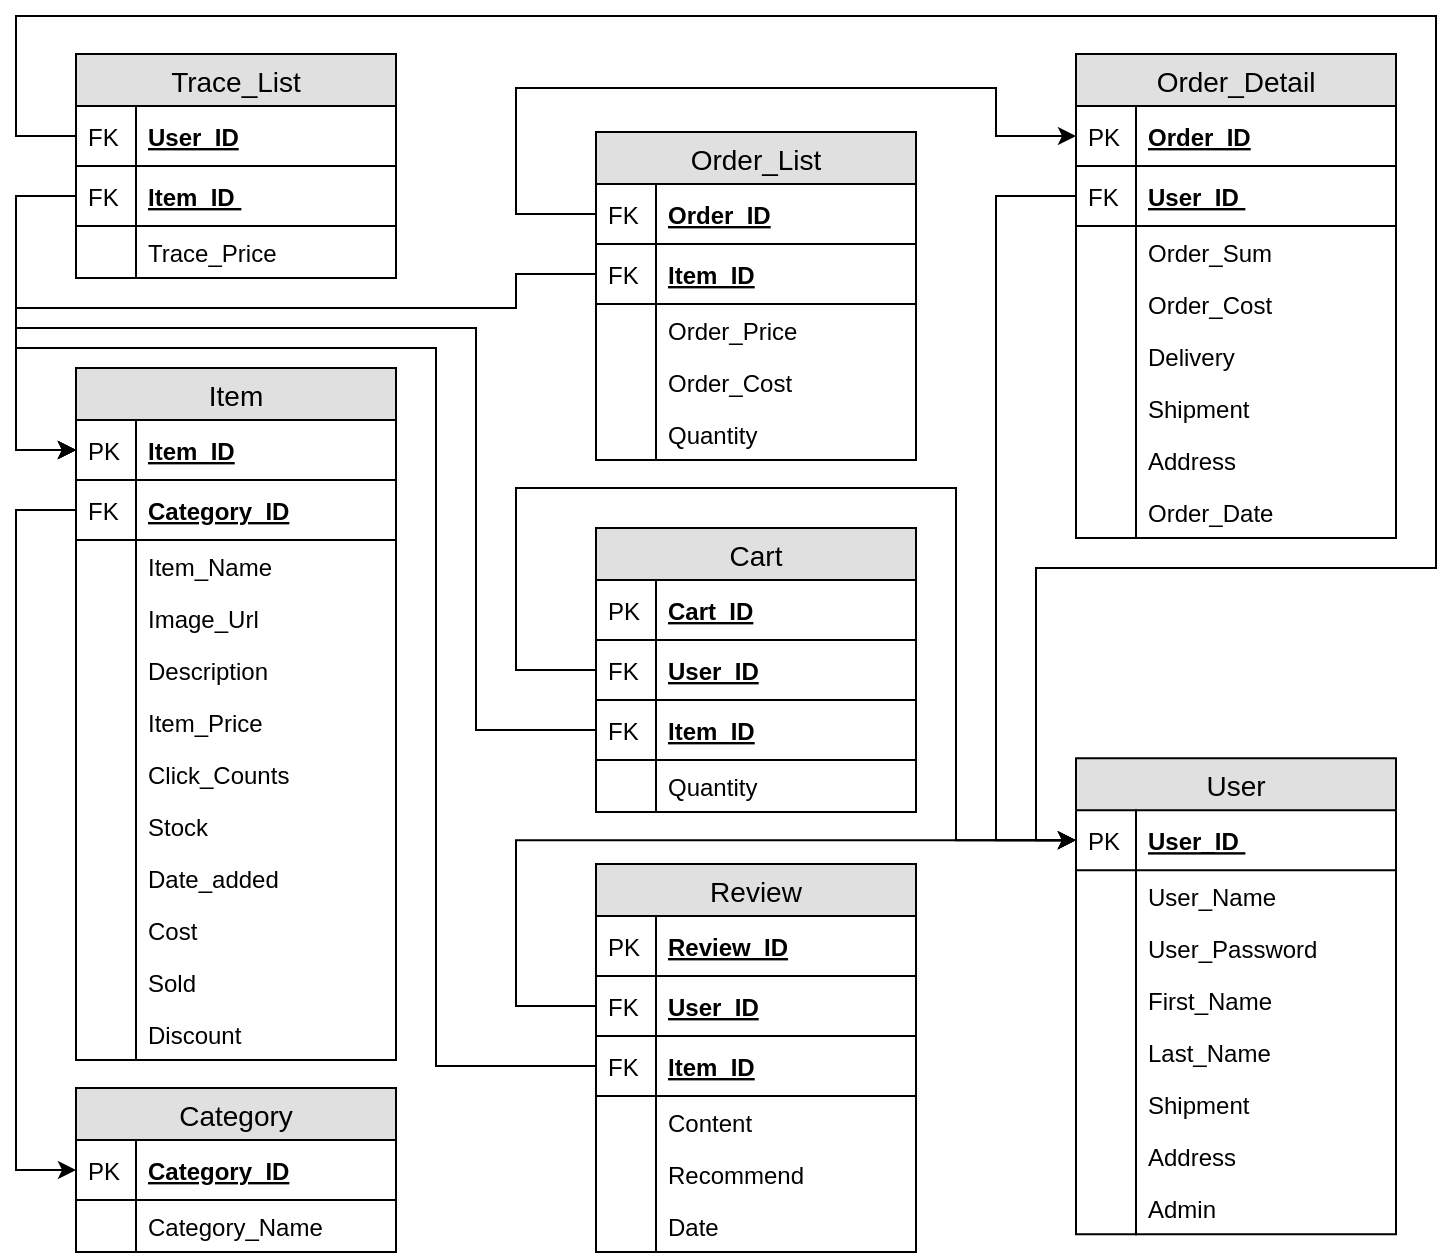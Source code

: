 <mxfile version="12.4.3" type="device" pages="1"><diagram id="kC6bNFtdtFqtLi77UcwD" name="Page-1"><mxGraphModel dx="887" dy="380" grid="1" gridSize="10" guides="1" tooltips="1" connect="1" arrows="1" fold="1" page="1" pageScale="1" pageWidth="827" pageHeight="1169" math="0" shadow="0"><root><mxCell id="0"/><mxCell id="1" parent="0"/><mxCell id="Q2lXNtk_7Z_N_w0zwCE1-19" value="Item" style="swimlane;fontStyle=0;childLayout=stackLayout;horizontal=1;startSize=26;fillColor=#e0e0e0;horizontalStack=0;resizeParent=1;resizeParentMax=0;resizeLast=0;collapsible=1;marginBottom=0;swimlaneFillColor=#ffffff;align=center;fontSize=14;" parent="1" vertex="1"><mxGeometry x="290" y="270" width="160" height="346" as="geometry"/></mxCell><mxCell id="Q2lXNtk_7Z_N_w0zwCE1-20" value="Item_ID" style="shape=partialRectangle;top=0;left=0;right=0;bottom=1;align=left;verticalAlign=middle;fillColor=none;spacingLeft=34;spacingRight=4;overflow=hidden;rotatable=0;points=[[0,0.5],[1,0.5]];portConstraint=eastwest;dropTarget=0;fontStyle=5;fontSize=12;" parent="Q2lXNtk_7Z_N_w0zwCE1-19" vertex="1"><mxGeometry y="26" width="160" height="30" as="geometry"/></mxCell><mxCell id="Q2lXNtk_7Z_N_w0zwCE1-21" value="PK" style="shape=partialRectangle;top=0;left=0;bottom=0;fillColor=none;align=left;verticalAlign=middle;spacingLeft=4;spacingRight=4;overflow=hidden;rotatable=0;points=[];portConstraint=eastwest;part=1;fontSize=12;" parent="Q2lXNtk_7Z_N_w0zwCE1-20" vertex="1" connectable="0"><mxGeometry width="30" height="30" as="geometry"/></mxCell><mxCell id="Q2lXNtk_7Z_N_w0zwCE1-24" value="Category_ID" style="shape=partialRectangle;top=0;left=0;right=0;bottom=1;align=left;verticalAlign=middle;fillColor=none;spacingLeft=34;spacingRight=4;overflow=hidden;rotatable=0;points=[[0,0.5],[1,0.5]];portConstraint=eastwest;dropTarget=0;fontStyle=5;fontSize=12;" parent="Q2lXNtk_7Z_N_w0zwCE1-19" vertex="1"><mxGeometry y="56" width="160" height="30" as="geometry"/></mxCell><mxCell id="Q2lXNtk_7Z_N_w0zwCE1-25" value="FK" style="shape=partialRectangle;top=0;left=0;bottom=0;fillColor=none;align=left;verticalAlign=middle;spacingLeft=4;spacingRight=4;overflow=hidden;rotatable=0;points=[];portConstraint=eastwest;part=1;fontSize=12;" parent="Q2lXNtk_7Z_N_w0zwCE1-24" vertex="1" connectable="0"><mxGeometry width="30" height="30" as="geometry"/></mxCell><mxCell id="Q2lXNtk_7Z_N_w0zwCE1-22" value="Item_Name " style="shape=partialRectangle;top=0;left=0;right=0;bottom=0;align=left;verticalAlign=top;fillColor=none;spacingLeft=34;spacingRight=4;overflow=hidden;rotatable=0;points=[[0,0.5],[1,0.5]];portConstraint=eastwest;dropTarget=0;fontSize=12;" parent="Q2lXNtk_7Z_N_w0zwCE1-19" vertex="1"><mxGeometry y="86" width="160" height="26" as="geometry"/></mxCell><mxCell id="Q2lXNtk_7Z_N_w0zwCE1-23" value="" style="shape=partialRectangle;top=0;left=0;bottom=0;fillColor=none;align=left;verticalAlign=top;spacingLeft=4;spacingRight=4;overflow=hidden;rotatable=0;points=[];portConstraint=eastwest;part=1;fontSize=12;" parent="Q2lXNtk_7Z_N_w0zwCE1-22" vertex="1" connectable="0"><mxGeometry width="30" height="26" as="geometry"/></mxCell><mxCell id="Q2lXNtk_7Z_N_w0zwCE1-32" value="Image_Url " style="shape=partialRectangle;top=0;left=0;right=0;bottom=0;align=left;verticalAlign=top;fillColor=none;spacingLeft=34;spacingRight=4;overflow=hidden;rotatable=0;points=[[0,0.5],[1,0.5]];portConstraint=eastwest;dropTarget=0;fontSize=12;" parent="Q2lXNtk_7Z_N_w0zwCE1-19" vertex="1"><mxGeometry y="112" width="160" height="26" as="geometry"/></mxCell><mxCell id="Q2lXNtk_7Z_N_w0zwCE1-33" value="" style="shape=partialRectangle;top=0;left=0;bottom=0;fillColor=none;align=left;verticalAlign=top;spacingLeft=4;spacingRight=4;overflow=hidden;rotatable=0;points=[];portConstraint=eastwest;part=1;fontSize=12;" parent="Q2lXNtk_7Z_N_w0zwCE1-32" vertex="1" connectable="0"><mxGeometry width="30" height="26" as="geometry"/></mxCell><mxCell id="Q2lXNtk_7Z_N_w0zwCE1-30" value="Description " style="shape=partialRectangle;top=0;left=0;right=0;bottom=0;align=left;verticalAlign=top;fillColor=none;spacingLeft=34;spacingRight=4;overflow=hidden;rotatable=0;points=[[0,0.5],[1,0.5]];portConstraint=eastwest;dropTarget=0;fontSize=12;" parent="Q2lXNtk_7Z_N_w0zwCE1-19" vertex="1"><mxGeometry y="138" width="160" height="26" as="geometry"/></mxCell><mxCell id="Q2lXNtk_7Z_N_w0zwCE1-31" value="" style="shape=partialRectangle;top=0;left=0;bottom=0;fillColor=none;align=left;verticalAlign=top;spacingLeft=4;spacingRight=4;overflow=hidden;rotatable=0;points=[];portConstraint=eastwest;part=1;fontSize=12;" parent="Q2lXNtk_7Z_N_w0zwCE1-30" vertex="1" connectable="0"><mxGeometry width="30" height="26" as="geometry"/></mxCell><mxCell id="Q2lXNtk_7Z_N_w0zwCE1-28" value="Item_Price " style="shape=partialRectangle;top=0;left=0;right=0;bottom=0;align=left;verticalAlign=top;fillColor=none;spacingLeft=34;spacingRight=4;overflow=hidden;rotatable=0;points=[[0,0.5],[1,0.5]];portConstraint=eastwest;dropTarget=0;fontSize=12;" parent="Q2lXNtk_7Z_N_w0zwCE1-19" vertex="1"><mxGeometry y="164" width="160" height="26" as="geometry"/></mxCell><mxCell id="Q2lXNtk_7Z_N_w0zwCE1-29" value="" style="shape=partialRectangle;top=0;left=0;bottom=0;fillColor=none;align=left;verticalAlign=top;spacingLeft=4;spacingRight=4;overflow=hidden;rotatable=0;points=[];portConstraint=eastwest;part=1;fontSize=12;" parent="Q2lXNtk_7Z_N_w0zwCE1-28" vertex="1" connectable="0"><mxGeometry width="30" height="26" as="geometry"/></mxCell><mxCell id="Q2lXNtk_7Z_N_w0zwCE1-34" value="Click_Counts " style="shape=partialRectangle;top=0;left=0;right=0;bottom=0;align=left;verticalAlign=top;fillColor=none;spacingLeft=34;spacingRight=4;overflow=hidden;rotatable=0;points=[[0,0.5],[1,0.5]];portConstraint=eastwest;dropTarget=0;fontSize=12;" parent="Q2lXNtk_7Z_N_w0zwCE1-19" vertex="1"><mxGeometry y="190" width="160" height="26" as="geometry"/></mxCell><mxCell id="Q2lXNtk_7Z_N_w0zwCE1-35" value="" style="shape=partialRectangle;top=0;left=0;bottom=0;fillColor=none;align=left;verticalAlign=top;spacingLeft=4;spacingRight=4;overflow=hidden;rotatable=0;points=[];portConstraint=eastwest;part=1;fontSize=12;" parent="Q2lXNtk_7Z_N_w0zwCE1-34" vertex="1" connectable="0"><mxGeometry width="30" height="26" as="geometry"/></mxCell><mxCell id="b8IDIW1akFTD_-LWKqOh-18" value="Stock " style="shape=partialRectangle;top=0;left=0;right=0;bottom=0;align=left;verticalAlign=top;fillColor=none;spacingLeft=34;spacingRight=4;overflow=hidden;rotatable=0;points=[[0,0.5],[1,0.5]];portConstraint=eastwest;dropTarget=0;fontSize=12;" parent="Q2lXNtk_7Z_N_w0zwCE1-19" vertex="1"><mxGeometry y="216" width="160" height="26" as="geometry"/></mxCell><mxCell id="b8IDIW1akFTD_-LWKqOh-19" value="" style="shape=partialRectangle;top=0;left=0;bottom=0;fillColor=none;align=left;verticalAlign=top;spacingLeft=4;spacingRight=4;overflow=hidden;rotatable=0;points=[];portConstraint=eastwest;part=1;fontSize=12;" parent="b8IDIW1akFTD_-LWKqOh-18" vertex="1" connectable="0"><mxGeometry width="30" height="26" as="geometry"/></mxCell><mxCell id="b8IDIW1akFTD_-LWKqOh-20" value="Date_added " style="shape=partialRectangle;top=0;left=0;right=0;bottom=0;align=left;verticalAlign=top;fillColor=none;spacingLeft=34;spacingRight=4;overflow=hidden;rotatable=0;points=[[0,0.5],[1,0.5]];portConstraint=eastwest;dropTarget=0;fontSize=12;" parent="Q2lXNtk_7Z_N_w0zwCE1-19" vertex="1"><mxGeometry y="242" width="160" height="26" as="geometry"/></mxCell><mxCell id="b8IDIW1akFTD_-LWKqOh-21" value="" style="shape=partialRectangle;top=0;left=0;bottom=0;fillColor=none;align=left;verticalAlign=top;spacingLeft=4;spacingRight=4;overflow=hidden;rotatable=0;points=[];portConstraint=eastwest;part=1;fontSize=12;" parent="b8IDIW1akFTD_-LWKqOh-20" vertex="1" connectable="0"><mxGeometry width="30" height="26" as="geometry"/></mxCell><mxCell id="b8IDIW1akFTD_-LWKqOh-34" value="Cost " style="shape=partialRectangle;top=0;left=0;right=0;bottom=0;align=left;verticalAlign=top;fillColor=none;spacingLeft=34;spacingRight=4;overflow=hidden;rotatable=0;points=[[0,0.5],[1,0.5]];portConstraint=eastwest;dropTarget=0;fontSize=12;" parent="Q2lXNtk_7Z_N_w0zwCE1-19" vertex="1"><mxGeometry y="268" width="160" height="26" as="geometry"/></mxCell><mxCell id="b8IDIW1akFTD_-LWKqOh-35" value="" style="shape=partialRectangle;top=0;left=0;bottom=0;fillColor=none;align=left;verticalAlign=top;spacingLeft=4;spacingRight=4;overflow=hidden;rotatable=0;points=[];portConstraint=eastwest;part=1;fontSize=12;" parent="b8IDIW1akFTD_-LWKqOh-34" vertex="1" connectable="0"><mxGeometry width="30" height="26" as="geometry"/></mxCell><mxCell id="b8IDIW1akFTD_-LWKqOh-32" value="Sold " style="shape=partialRectangle;top=0;left=0;right=0;bottom=0;align=left;verticalAlign=top;fillColor=none;spacingLeft=34;spacingRight=4;overflow=hidden;rotatable=0;points=[[0,0.5],[1,0.5]];portConstraint=eastwest;dropTarget=0;fontSize=12;" parent="Q2lXNtk_7Z_N_w0zwCE1-19" vertex="1"><mxGeometry y="294" width="160" height="26" as="geometry"/></mxCell><mxCell id="b8IDIW1akFTD_-LWKqOh-33" value="" style="shape=partialRectangle;top=0;left=0;bottom=0;fillColor=none;align=left;verticalAlign=top;spacingLeft=4;spacingRight=4;overflow=hidden;rotatable=0;points=[];portConstraint=eastwest;part=1;fontSize=12;" parent="b8IDIW1akFTD_-LWKqOh-32" vertex="1" connectable="0"><mxGeometry width="30" height="26" as="geometry"/></mxCell><mxCell id="b8IDIW1akFTD_-LWKqOh-28" value="Discount " style="shape=partialRectangle;top=0;left=0;right=0;bottom=0;align=left;verticalAlign=top;fillColor=none;spacingLeft=34;spacingRight=4;overflow=hidden;rotatable=0;points=[[0,0.5],[1,0.5]];portConstraint=eastwest;dropTarget=0;fontSize=12;" parent="Q2lXNtk_7Z_N_w0zwCE1-19" vertex="1"><mxGeometry y="320" width="160" height="26" as="geometry"/></mxCell><mxCell id="b8IDIW1akFTD_-LWKqOh-29" value="" style="shape=partialRectangle;top=0;left=0;bottom=0;fillColor=none;align=left;verticalAlign=top;spacingLeft=4;spacingRight=4;overflow=hidden;rotatable=0;points=[];portConstraint=eastwest;part=1;fontSize=12;" parent="b8IDIW1akFTD_-LWKqOh-28" vertex="1" connectable="0"><mxGeometry width="30" height="26" as="geometry"/></mxCell><mxCell id="b8IDIW1akFTD_-LWKqOh-3" value="Category" style="swimlane;fontStyle=0;childLayout=stackLayout;horizontal=1;startSize=26;fillColor=#e0e0e0;horizontalStack=0;resizeParent=1;resizeParentMax=0;resizeLast=0;collapsible=1;marginBottom=0;swimlaneFillColor=#ffffff;align=center;fontSize=14;" parent="1" vertex="1"><mxGeometry x="290" y="630" width="160" height="82" as="geometry"/></mxCell><mxCell id="b8IDIW1akFTD_-LWKqOh-4" value="Category_ID" style="shape=partialRectangle;top=0;left=0;right=0;bottom=1;align=left;verticalAlign=middle;fillColor=none;spacingLeft=34;spacingRight=4;overflow=hidden;rotatable=0;points=[[0,0.5],[1,0.5]];portConstraint=eastwest;dropTarget=0;fontStyle=5;fontSize=12;" parent="b8IDIW1akFTD_-LWKqOh-3" vertex="1"><mxGeometry y="26" width="160" height="30" as="geometry"/></mxCell><mxCell id="b8IDIW1akFTD_-LWKqOh-5" value="PK" style="shape=partialRectangle;top=0;left=0;bottom=0;fillColor=none;align=left;verticalAlign=middle;spacingLeft=4;spacingRight=4;overflow=hidden;rotatable=0;points=[];portConstraint=eastwest;part=1;fontSize=12;" parent="b8IDIW1akFTD_-LWKqOh-4" vertex="1" connectable="0"><mxGeometry width="30" height="30" as="geometry"/></mxCell><mxCell id="b8IDIW1akFTD_-LWKqOh-16" value="Category_Name " style="shape=partialRectangle;top=0;left=0;right=0;bottom=0;align=left;verticalAlign=top;fillColor=none;spacingLeft=34;spacingRight=4;overflow=hidden;rotatable=0;points=[[0,0.5],[1,0.5]];portConstraint=eastwest;dropTarget=0;fontSize=12;" parent="b8IDIW1akFTD_-LWKqOh-3" vertex="1"><mxGeometry y="56" width="160" height="26" as="geometry"/></mxCell><mxCell id="b8IDIW1akFTD_-LWKqOh-17" value="" style="shape=partialRectangle;top=0;left=0;bottom=0;fillColor=none;align=left;verticalAlign=top;spacingLeft=4;spacingRight=4;overflow=hidden;rotatable=0;points=[];portConstraint=eastwest;part=1;fontSize=12;" parent="b8IDIW1akFTD_-LWKqOh-16" vertex="1" connectable="0"><mxGeometry width="30" height="26" as="geometry"/></mxCell><mxCell id="b8IDIW1akFTD_-LWKqOh-36" style="edgeStyle=orthogonalEdgeStyle;rounded=0;orthogonalLoop=1;jettySize=auto;html=1;exitX=0;exitY=0.5;exitDx=0;exitDy=0;entryX=0;entryY=0.5;entryDx=0;entryDy=0;" parent="1" source="Q2lXNtk_7Z_N_w0zwCE1-24" target="b8IDIW1akFTD_-LWKqOh-4" edge="1"><mxGeometry relative="1" as="geometry"><Array as="points"><mxPoint x="260" y="341"/><mxPoint x="260" y="671"/></Array></mxGeometry></mxCell><mxCell id="b8IDIW1akFTD_-LWKqOh-37" value="Trace_List" style="swimlane;fontStyle=0;childLayout=stackLayout;horizontal=1;startSize=26;fillColor=#e0e0e0;horizontalStack=0;resizeParent=1;resizeParentMax=0;resizeLast=0;collapsible=1;marginBottom=0;swimlaneFillColor=#ffffff;align=center;fontSize=14;" parent="1" vertex="1"><mxGeometry x="290" y="113" width="160" height="112" as="geometry"/></mxCell><mxCell id="b8IDIW1akFTD_-LWKqOh-38" value="User_ID" style="shape=partialRectangle;top=0;left=0;right=0;bottom=1;align=left;verticalAlign=middle;fillColor=none;spacingLeft=34;spacingRight=4;overflow=hidden;rotatable=0;points=[[0,0.5],[1,0.5]];portConstraint=eastwest;dropTarget=0;fontStyle=5;fontSize=12;" parent="b8IDIW1akFTD_-LWKqOh-37" vertex="1"><mxGeometry y="26" width="160" height="30" as="geometry"/></mxCell><mxCell id="b8IDIW1akFTD_-LWKqOh-39" value="FK" style="shape=partialRectangle;top=0;left=0;bottom=0;fillColor=none;align=left;verticalAlign=middle;spacingLeft=4;spacingRight=4;overflow=hidden;rotatable=0;points=[];portConstraint=eastwest;part=1;fontSize=12;" parent="b8IDIW1akFTD_-LWKqOh-38" vertex="1" connectable="0"><mxGeometry width="30" height="30" as="geometry"/></mxCell><mxCell id="b8IDIW1akFTD_-LWKqOh-42" value="Item_ID " style="shape=partialRectangle;top=0;left=0;right=0;bottom=1;align=left;verticalAlign=middle;fillColor=none;spacingLeft=34;spacingRight=4;overflow=hidden;rotatable=0;points=[[0,0.5],[1,0.5]];portConstraint=eastwest;dropTarget=0;fontStyle=5;fontSize=12;" parent="b8IDIW1akFTD_-LWKqOh-37" vertex="1"><mxGeometry y="56" width="160" height="30" as="geometry"/></mxCell><mxCell id="b8IDIW1akFTD_-LWKqOh-43" value="FK" style="shape=partialRectangle;top=0;left=0;bottom=0;fillColor=none;align=left;verticalAlign=middle;spacingLeft=4;spacingRight=4;overflow=hidden;rotatable=0;points=[];portConstraint=eastwest;part=1;fontSize=12;" parent="b8IDIW1akFTD_-LWKqOh-42" vertex="1" connectable="0"><mxGeometry width="30" height="30" as="geometry"/></mxCell><mxCell id="b8IDIW1akFTD_-LWKqOh-40" value="Trace_Price " style="shape=partialRectangle;top=0;left=0;right=0;bottom=0;align=left;verticalAlign=top;fillColor=none;spacingLeft=34;spacingRight=4;overflow=hidden;rotatable=0;points=[[0,0.5],[1,0.5]];portConstraint=eastwest;dropTarget=0;fontSize=12;" parent="b8IDIW1akFTD_-LWKqOh-37" vertex="1"><mxGeometry y="86" width="160" height="26" as="geometry"/></mxCell><mxCell id="b8IDIW1akFTD_-LWKqOh-41" value="" style="shape=partialRectangle;top=0;left=0;bottom=0;fillColor=none;align=left;verticalAlign=top;spacingLeft=4;spacingRight=4;overflow=hidden;rotatable=0;points=[];portConstraint=eastwest;part=1;fontSize=12;" parent="b8IDIW1akFTD_-LWKqOh-40" vertex="1" connectable="0"><mxGeometry width="30" height="26" as="geometry"/></mxCell><mxCell id="b8IDIW1akFTD_-LWKqOh-47" style="edgeStyle=orthogonalEdgeStyle;rounded=0;orthogonalLoop=1;jettySize=auto;html=1;exitX=0;exitY=0.5;exitDx=0;exitDy=0;entryX=0;entryY=0.5;entryDx=0;entryDy=0;" parent="1" source="b8IDIW1akFTD_-LWKqOh-42" target="Q2lXNtk_7Z_N_w0zwCE1-20" edge="1"><mxGeometry relative="1" as="geometry"><Array as="points"><mxPoint x="260" y="184"/><mxPoint x="260" y="311"/></Array></mxGeometry></mxCell><mxCell id="b8IDIW1akFTD_-LWKqOh-50" value="Order_List" style="swimlane;fontStyle=0;childLayout=stackLayout;horizontal=1;startSize=26;fillColor=#e0e0e0;horizontalStack=0;resizeParent=1;resizeParentMax=0;resizeLast=0;collapsible=1;marginBottom=0;swimlaneFillColor=#ffffff;align=center;fontSize=14;" parent="1" vertex="1"><mxGeometry x="550" y="152" width="160" height="164" as="geometry"/></mxCell><mxCell id="b8IDIW1akFTD_-LWKqOh-51" value="Order_ID" style="shape=partialRectangle;top=0;left=0;right=0;bottom=1;align=left;verticalAlign=middle;fillColor=none;spacingLeft=34;spacingRight=4;overflow=hidden;rotatable=0;points=[[0,0.5],[1,0.5]];portConstraint=eastwest;dropTarget=0;fontStyle=5;fontSize=12;" parent="b8IDIW1akFTD_-LWKqOh-50" vertex="1"><mxGeometry y="26" width="160" height="30" as="geometry"/></mxCell><mxCell id="b8IDIW1akFTD_-LWKqOh-52" value="FK" style="shape=partialRectangle;top=0;left=0;bottom=0;fillColor=none;align=left;verticalAlign=middle;spacingLeft=4;spacingRight=4;overflow=hidden;rotatable=0;points=[];portConstraint=eastwest;part=1;fontSize=12;" parent="b8IDIW1akFTD_-LWKqOh-51" vertex="1" connectable="0"><mxGeometry width="30" height="30" as="geometry"/></mxCell><mxCell id="b8IDIW1akFTD_-LWKqOh-55" value="Item_ID" style="shape=partialRectangle;top=0;left=0;right=0;bottom=1;align=left;verticalAlign=middle;fillColor=none;spacingLeft=34;spacingRight=4;overflow=hidden;rotatable=0;points=[[0,0.5],[1,0.5]];portConstraint=eastwest;dropTarget=0;fontStyle=5;fontSize=12;" parent="b8IDIW1akFTD_-LWKqOh-50" vertex="1"><mxGeometry y="56" width="160" height="30" as="geometry"/></mxCell><mxCell id="b8IDIW1akFTD_-LWKqOh-56" value="FK" style="shape=partialRectangle;top=0;left=0;bottom=0;fillColor=none;align=left;verticalAlign=middle;spacingLeft=4;spacingRight=4;overflow=hidden;rotatable=0;points=[];portConstraint=eastwest;part=1;fontSize=12;" parent="b8IDIW1akFTD_-LWKqOh-55" vertex="1" connectable="0"><mxGeometry width="30" height="30" as="geometry"/></mxCell><mxCell id="b8IDIW1akFTD_-LWKqOh-59" value="Order_Price " style="shape=partialRectangle;top=0;left=0;right=0;bottom=0;align=left;verticalAlign=top;fillColor=none;spacingLeft=34;spacingRight=4;overflow=hidden;rotatable=0;points=[[0,0.5],[1,0.5]];portConstraint=eastwest;dropTarget=0;fontSize=12;" parent="b8IDIW1akFTD_-LWKqOh-50" vertex="1"><mxGeometry y="86" width="160" height="26" as="geometry"/></mxCell><mxCell id="b8IDIW1akFTD_-LWKqOh-60" value="" style="shape=partialRectangle;top=0;left=0;bottom=0;fillColor=none;align=left;verticalAlign=top;spacingLeft=4;spacingRight=4;overflow=hidden;rotatable=0;points=[];portConstraint=eastwest;part=1;fontSize=12;" parent="b8IDIW1akFTD_-LWKqOh-59" vertex="1" connectable="0"><mxGeometry width="30" height="26" as="geometry"/></mxCell><mxCell id="b8IDIW1akFTD_-LWKqOh-57" value="Order_Cost " style="shape=partialRectangle;top=0;left=0;right=0;bottom=0;align=left;verticalAlign=top;fillColor=none;spacingLeft=34;spacingRight=4;overflow=hidden;rotatable=0;points=[[0,0.5],[1,0.5]];portConstraint=eastwest;dropTarget=0;fontSize=12;" parent="b8IDIW1akFTD_-LWKqOh-50" vertex="1"><mxGeometry y="112" width="160" height="26" as="geometry"/></mxCell><mxCell id="b8IDIW1akFTD_-LWKqOh-58" value="" style="shape=partialRectangle;top=0;left=0;bottom=0;fillColor=none;align=left;verticalAlign=top;spacingLeft=4;spacingRight=4;overflow=hidden;rotatable=0;points=[];portConstraint=eastwest;part=1;fontSize=12;" parent="b8IDIW1akFTD_-LWKqOh-57" vertex="1" connectable="0"><mxGeometry width="30" height="26" as="geometry"/></mxCell><mxCell id="b8IDIW1akFTD_-LWKqOh-53" value="Quantity " style="shape=partialRectangle;top=0;left=0;right=0;bottom=0;align=left;verticalAlign=top;fillColor=none;spacingLeft=34;spacingRight=4;overflow=hidden;rotatable=0;points=[[0,0.5],[1,0.5]];portConstraint=eastwest;dropTarget=0;fontSize=12;" parent="b8IDIW1akFTD_-LWKqOh-50" vertex="1"><mxGeometry y="138" width="160" height="26" as="geometry"/></mxCell><mxCell id="b8IDIW1akFTD_-LWKqOh-54" value="" style="shape=partialRectangle;top=0;left=0;bottom=0;fillColor=none;align=left;verticalAlign=top;spacingLeft=4;spacingRight=4;overflow=hidden;rotatable=0;points=[];portConstraint=eastwest;part=1;fontSize=12;" parent="b8IDIW1akFTD_-LWKqOh-53" vertex="1" connectable="0"><mxGeometry width="30" height="26" as="geometry"/></mxCell><mxCell id="b8IDIW1akFTD_-LWKqOh-61" style="edgeStyle=orthogonalEdgeStyle;rounded=0;orthogonalLoop=1;jettySize=auto;html=1;entryX=0;entryY=0.5;entryDx=0;entryDy=0;" parent="1" source="b8IDIW1akFTD_-LWKqOh-55" target="Q2lXNtk_7Z_N_w0zwCE1-20" edge="1"><mxGeometry relative="1" as="geometry"><Array as="points"><mxPoint x="510" y="223"/><mxPoint x="510" y="240"/><mxPoint x="260" y="240"/><mxPoint x="260" y="311"/></Array></mxGeometry></mxCell><mxCell id="b8IDIW1akFTD_-LWKqOh-62" value="Order_Detail" style="swimlane;fontStyle=0;childLayout=stackLayout;horizontal=1;startSize=26;fillColor=#e0e0e0;horizontalStack=0;resizeParent=1;resizeParentMax=0;resizeLast=0;collapsible=1;marginBottom=0;swimlaneFillColor=#ffffff;align=center;fontSize=14;" parent="1" vertex="1"><mxGeometry x="790" y="113" width="160" height="242" as="geometry"/></mxCell><mxCell id="b8IDIW1akFTD_-LWKqOh-63" value="Order_ID" style="shape=partialRectangle;top=0;left=0;right=0;bottom=1;align=left;verticalAlign=middle;fillColor=none;spacingLeft=34;spacingRight=4;overflow=hidden;rotatable=0;points=[[0,0.5],[1,0.5]];portConstraint=eastwest;dropTarget=0;fontStyle=5;fontSize=12;" parent="b8IDIW1akFTD_-LWKqOh-62" vertex="1"><mxGeometry y="26" width="160" height="30" as="geometry"/></mxCell><mxCell id="b8IDIW1akFTD_-LWKqOh-64" value="PK" style="shape=partialRectangle;top=0;left=0;bottom=0;fillColor=none;align=left;verticalAlign=middle;spacingLeft=4;spacingRight=4;overflow=hidden;rotatable=0;points=[];portConstraint=eastwest;part=1;fontSize=12;" parent="b8IDIW1akFTD_-LWKqOh-63" vertex="1" connectable="0"><mxGeometry width="30" height="30" as="geometry"/></mxCell><mxCell id="b8IDIW1akFTD_-LWKqOh-65" value="User_ID " style="shape=partialRectangle;top=0;left=0;right=0;bottom=1;align=left;verticalAlign=middle;fillColor=none;spacingLeft=34;spacingRight=4;overflow=hidden;rotatable=0;points=[[0,0.5],[1,0.5]];portConstraint=eastwest;dropTarget=0;fontStyle=5;fontSize=12;" parent="b8IDIW1akFTD_-LWKqOh-62" vertex="1"><mxGeometry y="56" width="160" height="30" as="geometry"/></mxCell><mxCell id="b8IDIW1akFTD_-LWKqOh-66" value="FK" style="shape=partialRectangle;top=0;left=0;bottom=0;fillColor=none;align=left;verticalAlign=middle;spacingLeft=4;spacingRight=4;overflow=hidden;rotatable=0;points=[];portConstraint=eastwest;part=1;fontSize=12;" parent="b8IDIW1akFTD_-LWKqOh-65" vertex="1" connectable="0"><mxGeometry width="30" height="30" as="geometry"/></mxCell><mxCell id="b8IDIW1akFTD_-LWKqOh-67" value="Order_Sum " style="shape=partialRectangle;top=0;left=0;right=0;bottom=0;align=left;verticalAlign=top;fillColor=none;spacingLeft=34;spacingRight=4;overflow=hidden;rotatable=0;points=[[0,0.5],[1,0.5]];portConstraint=eastwest;dropTarget=0;fontSize=12;" parent="b8IDIW1akFTD_-LWKqOh-62" vertex="1"><mxGeometry y="86" width="160" height="26" as="geometry"/></mxCell><mxCell id="b8IDIW1akFTD_-LWKqOh-68" value="" style="shape=partialRectangle;top=0;left=0;bottom=0;fillColor=none;align=left;verticalAlign=top;spacingLeft=4;spacingRight=4;overflow=hidden;rotatable=0;points=[];portConstraint=eastwest;part=1;fontSize=12;" parent="b8IDIW1akFTD_-LWKqOh-67" vertex="1" connectable="0"><mxGeometry width="30" height="26" as="geometry"/></mxCell><mxCell id="b8IDIW1akFTD_-LWKqOh-69" value="Order_Cost " style="shape=partialRectangle;top=0;left=0;right=0;bottom=0;align=left;verticalAlign=top;fillColor=none;spacingLeft=34;spacingRight=4;overflow=hidden;rotatable=0;points=[[0,0.5],[1,0.5]];portConstraint=eastwest;dropTarget=0;fontSize=12;" parent="b8IDIW1akFTD_-LWKqOh-62" vertex="1"><mxGeometry y="112" width="160" height="26" as="geometry"/></mxCell><mxCell id="b8IDIW1akFTD_-LWKqOh-70" value="" style="shape=partialRectangle;top=0;left=0;bottom=0;fillColor=none;align=left;verticalAlign=top;spacingLeft=4;spacingRight=4;overflow=hidden;rotatable=0;points=[];portConstraint=eastwest;part=1;fontSize=12;" parent="b8IDIW1akFTD_-LWKqOh-69" vertex="1" connectable="0"><mxGeometry width="30" height="26" as="geometry"/></mxCell><mxCell id="b8IDIW1akFTD_-LWKqOh-77" value="Delivery " style="shape=partialRectangle;top=0;left=0;right=0;bottom=0;align=left;verticalAlign=top;fillColor=none;spacingLeft=34;spacingRight=4;overflow=hidden;rotatable=0;points=[[0,0.5],[1,0.5]];portConstraint=eastwest;dropTarget=0;fontSize=12;" parent="b8IDIW1akFTD_-LWKqOh-62" vertex="1"><mxGeometry y="138" width="160" height="26" as="geometry"/></mxCell><mxCell id="b8IDIW1akFTD_-LWKqOh-78" value="" style="shape=partialRectangle;top=0;left=0;bottom=0;fillColor=none;align=left;verticalAlign=top;spacingLeft=4;spacingRight=4;overflow=hidden;rotatable=0;points=[];portConstraint=eastwest;part=1;fontSize=12;" parent="b8IDIW1akFTD_-LWKqOh-77" vertex="1" connectable="0"><mxGeometry width="30" height="26" as="geometry"/></mxCell><mxCell id="b8IDIW1akFTD_-LWKqOh-73" value="Shipment " style="shape=partialRectangle;top=0;left=0;right=0;bottom=0;align=left;verticalAlign=top;fillColor=none;spacingLeft=34;spacingRight=4;overflow=hidden;rotatable=0;points=[[0,0.5],[1,0.5]];portConstraint=eastwest;dropTarget=0;fontSize=12;" parent="b8IDIW1akFTD_-LWKqOh-62" vertex="1"><mxGeometry y="164" width="160" height="26" as="geometry"/></mxCell><mxCell id="b8IDIW1akFTD_-LWKqOh-74" value="" style="shape=partialRectangle;top=0;left=0;bottom=0;fillColor=none;align=left;verticalAlign=top;spacingLeft=4;spacingRight=4;overflow=hidden;rotatable=0;points=[];portConstraint=eastwest;part=1;fontSize=12;" parent="b8IDIW1akFTD_-LWKqOh-73" vertex="1" connectable="0"><mxGeometry width="30" height="26" as="geometry"/></mxCell><mxCell id="b8IDIW1akFTD_-LWKqOh-75" value="Address " style="shape=partialRectangle;top=0;left=0;right=0;bottom=0;align=left;verticalAlign=top;fillColor=none;spacingLeft=34;spacingRight=4;overflow=hidden;rotatable=0;points=[[0,0.5],[1,0.5]];portConstraint=eastwest;dropTarget=0;fontSize=12;" parent="b8IDIW1akFTD_-LWKqOh-62" vertex="1"><mxGeometry y="190" width="160" height="26" as="geometry"/></mxCell><mxCell id="b8IDIW1akFTD_-LWKqOh-76" value="" style="shape=partialRectangle;top=0;left=0;bottom=0;fillColor=none;align=left;verticalAlign=top;spacingLeft=4;spacingRight=4;overflow=hidden;rotatable=0;points=[];portConstraint=eastwest;part=1;fontSize=12;" parent="b8IDIW1akFTD_-LWKqOh-75" vertex="1" connectable="0"><mxGeometry width="30" height="26" as="geometry"/></mxCell><mxCell id="b8IDIW1akFTD_-LWKqOh-71" value="Order_Date " style="shape=partialRectangle;top=0;left=0;right=0;bottom=0;align=left;verticalAlign=top;fillColor=none;spacingLeft=34;spacingRight=4;overflow=hidden;rotatable=0;points=[[0,0.5],[1,0.5]];portConstraint=eastwest;dropTarget=0;fontSize=12;" parent="b8IDIW1akFTD_-LWKqOh-62" vertex="1"><mxGeometry y="216" width="160" height="26" as="geometry"/></mxCell><mxCell id="b8IDIW1akFTD_-LWKqOh-72" value="" style="shape=partialRectangle;top=0;left=0;bottom=0;fillColor=none;align=left;verticalAlign=top;spacingLeft=4;spacingRight=4;overflow=hidden;rotatable=0;points=[];portConstraint=eastwest;part=1;fontSize=12;" parent="b8IDIW1akFTD_-LWKqOh-71" vertex="1" connectable="0"><mxGeometry width="30" height="26" as="geometry"/></mxCell><mxCell id="b8IDIW1akFTD_-LWKqOh-82" value="Cart" style="swimlane;fontStyle=0;childLayout=stackLayout;horizontal=1;startSize=26;fillColor=#e0e0e0;horizontalStack=0;resizeParent=1;resizeParentMax=0;resizeLast=0;collapsible=1;marginBottom=0;swimlaneFillColor=#ffffff;align=center;fontSize=14;" parent="1" vertex="1"><mxGeometry x="550" y="350" width="160" height="142" as="geometry"/></mxCell><mxCell id="b8IDIW1akFTD_-LWKqOh-83" value="Cart_ID" style="shape=partialRectangle;top=0;left=0;right=0;bottom=1;align=left;verticalAlign=middle;fillColor=none;spacingLeft=34;spacingRight=4;overflow=hidden;rotatable=0;points=[[0,0.5],[1,0.5]];portConstraint=eastwest;dropTarget=0;fontStyle=5;fontSize=12;" parent="b8IDIW1akFTD_-LWKqOh-82" vertex="1"><mxGeometry y="26" width="160" height="30" as="geometry"/></mxCell><mxCell id="b8IDIW1akFTD_-LWKqOh-84" value="PK" style="shape=partialRectangle;top=0;left=0;bottom=0;fillColor=none;align=left;verticalAlign=middle;spacingLeft=4;spacingRight=4;overflow=hidden;rotatable=0;points=[];portConstraint=eastwest;part=1;fontSize=12;" parent="b8IDIW1akFTD_-LWKqOh-83" vertex="1" connectable="0"><mxGeometry width="30" height="30" as="geometry"/></mxCell><mxCell id="b8IDIW1akFTD_-LWKqOh-85" value="User_ID" style="shape=partialRectangle;top=0;left=0;right=0;bottom=1;align=left;verticalAlign=middle;fillColor=none;spacingLeft=34;spacingRight=4;overflow=hidden;rotatable=0;points=[[0,0.5],[1,0.5]];portConstraint=eastwest;dropTarget=0;fontStyle=5;fontSize=12;" parent="b8IDIW1akFTD_-LWKqOh-82" vertex="1"><mxGeometry y="56" width="160" height="30" as="geometry"/></mxCell><mxCell id="b8IDIW1akFTD_-LWKqOh-86" value="FK" style="shape=partialRectangle;top=0;left=0;bottom=0;fillColor=none;align=left;verticalAlign=middle;spacingLeft=4;spacingRight=4;overflow=hidden;rotatable=0;points=[];portConstraint=eastwest;part=1;fontSize=12;" parent="b8IDIW1akFTD_-LWKqOh-85" vertex="1" connectable="0"><mxGeometry width="30" height="30" as="geometry"/></mxCell><mxCell id="b8IDIW1akFTD_-LWKqOh-93" value="Item_ID" style="shape=partialRectangle;top=0;left=0;right=0;bottom=1;align=left;verticalAlign=middle;fillColor=none;spacingLeft=34;spacingRight=4;overflow=hidden;rotatable=0;points=[[0,0.5],[1,0.5]];portConstraint=eastwest;dropTarget=0;fontStyle=5;fontSize=12;" parent="b8IDIW1akFTD_-LWKqOh-82" vertex="1"><mxGeometry y="86" width="160" height="30" as="geometry"/></mxCell><mxCell id="b8IDIW1akFTD_-LWKqOh-94" value="FK" style="shape=partialRectangle;top=0;left=0;bottom=0;fillColor=none;align=left;verticalAlign=middle;spacingLeft=4;spacingRight=4;overflow=hidden;rotatable=0;points=[];portConstraint=eastwest;part=1;fontSize=12;" parent="b8IDIW1akFTD_-LWKqOh-93" vertex="1" connectable="0"><mxGeometry width="30" height="30" as="geometry"/></mxCell><mxCell id="b8IDIW1akFTD_-LWKqOh-87" value="Quantity " style="shape=partialRectangle;top=0;left=0;right=0;bottom=0;align=left;verticalAlign=top;fillColor=none;spacingLeft=34;spacingRight=4;overflow=hidden;rotatable=0;points=[[0,0.5],[1,0.5]];portConstraint=eastwest;dropTarget=0;fontSize=12;" parent="b8IDIW1akFTD_-LWKqOh-82" vertex="1"><mxGeometry y="116" width="160" height="26" as="geometry"/></mxCell><mxCell id="b8IDIW1akFTD_-LWKqOh-88" value="" style="shape=partialRectangle;top=0;left=0;bottom=0;fillColor=none;align=left;verticalAlign=top;spacingLeft=4;spacingRight=4;overflow=hidden;rotatable=0;points=[];portConstraint=eastwest;part=1;fontSize=12;" parent="b8IDIW1akFTD_-LWKqOh-87" vertex="1" connectable="0"><mxGeometry width="30" height="26" as="geometry"/></mxCell><mxCell id="b8IDIW1akFTD_-LWKqOh-96" style="edgeStyle=orthogonalEdgeStyle;rounded=0;orthogonalLoop=1;jettySize=auto;html=1;exitX=0;exitY=0.5;exitDx=0;exitDy=0;entryX=0;entryY=0.5;entryDx=0;entryDy=0;" parent="1" source="b8IDIW1akFTD_-LWKqOh-93" target="Q2lXNtk_7Z_N_w0zwCE1-20" edge="1"><mxGeometry relative="1" as="geometry"><Array as="points"><mxPoint x="490" y="451"/><mxPoint x="490" y="250"/><mxPoint x="260" y="250"/><mxPoint x="260" y="311"/></Array></mxGeometry></mxCell><mxCell id="b8IDIW1akFTD_-LWKqOh-98" style="edgeStyle=orthogonalEdgeStyle;rounded=0;orthogonalLoop=1;jettySize=auto;html=1;exitX=0;exitY=0.5;exitDx=0;exitDy=0;entryX=0;entryY=0.5;entryDx=0;entryDy=0;" parent="1" source="b8IDIW1akFTD_-LWKqOh-51" target="b8IDIW1akFTD_-LWKqOh-63" edge="1"><mxGeometry relative="1" as="geometry"><Array as="points"><mxPoint x="510" y="193"/><mxPoint x="510" y="130"/><mxPoint x="750" y="130"/><mxPoint x="750" y="154"/></Array></mxGeometry></mxCell><mxCell id="b8IDIW1akFTD_-LWKqOh-99" value="User" style="swimlane;fontStyle=0;childLayout=stackLayout;horizontal=1;startSize=26;fillColor=#e0e0e0;horizontalStack=0;resizeParent=1;resizeParentMax=0;resizeLast=0;collapsible=1;marginBottom=0;swimlaneFillColor=#ffffff;align=center;fontSize=14;" parent="1" vertex="1"><mxGeometry x="790" y="465.1" width="160" height="238" as="geometry"/></mxCell><mxCell id="b8IDIW1akFTD_-LWKqOh-100" value="User_ID " style="shape=partialRectangle;top=0;left=0;right=0;bottom=1;align=left;verticalAlign=middle;fillColor=none;spacingLeft=34;spacingRight=4;overflow=hidden;rotatable=0;points=[[0,0.5],[1,0.5]];portConstraint=eastwest;dropTarget=0;fontStyle=5;fontSize=12;" parent="b8IDIW1akFTD_-LWKqOh-99" vertex="1"><mxGeometry y="26" width="160" height="30" as="geometry"/></mxCell><mxCell id="b8IDIW1akFTD_-LWKqOh-101" value="PK" style="shape=partialRectangle;top=0;left=0;bottom=0;fillColor=none;align=left;verticalAlign=middle;spacingLeft=4;spacingRight=4;overflow=hidden;rotatable=0;points=[];portConstraint=eastwest;part=1;fontSize=12;" parent="b8IDIW1akFTD_-LWKqOh-100" vertex="1" connectable="0"><mxGeometry width="30" height="30" as="geometry"/></mxCell><mxCell id="b8IDIW1akFTD_-LWKqOh-104" value="User_Name " style="shape=partialRectangle;top=0;left=0;right=0;bottom=0;align=left;verticalAlign=top;fillColor=none;spacingLeft=34;spacingRight=4;overflow=hidden;rotatable=0;points=[[0,0.5],[1,0.5]];portConstraint=eastwest;dropTarget=0;fontSize=12;" parent="b8IDIW1akFTD_-LWKqOh-99" vertex="1"><mxGeometry y="56" width="160" height="26" as="geometry"/></mxCell><mxCell id="b8IDIW1akFTD_-LWKqOh-105" value="" style="shape=partialRectangle;top=0;left=0;bottom=0;fillColor=none;align=left;verticalAlign=top;spacingLeft=4;spacingRight=4;overflow=hidden;rotatable=0;points=[];portConstraint=eastwest;part=1;fontSize=12;" parent="b8IDIW1akFTD_-LWKqOh-104" vertex="1" connectable="0"><mxGeometry width="30" height="26" as="geometry"/></mxCell><mxCell id="b8IDIW1akFTD_-LWKqOh-116" value="User_Password " style="shape=partialRectangle;top=0;left=0;right=0;bottom=0;align=left;verticalAlign=top;fillColor=none;spacingLeft=34;spacingRight=4;overflow=hidden;rotatable=0;points=[[0,0.5],[1,0.5]];portConstraint=eastwest;dropTarget=0;fontSize=12;" parent="b8IDIW1akFTD_-LWKqOh-99" vertex="1"><mxGeometry y="82" width="160" height="26" as="geometry"/></mxCell><mxCell id="b8IDIW1akFTD_-LWKqOh-117" value="" style="shape=partialRectangle;top=0;left=0;bottom=0;fillColor=none;align=left;verticalAlign=top;spacingLeft=4;spacingRight=4;overflow=hidden;rotatable=0;points=[];portConstraint=eastwest;part=1;fontSize=12;" parent="b8IDIW1akFTD_-LWKqOh-116" vertex="1" connectable="0"><mxGeometry width="30" height="26" as="geometry"/></mxCell><mxCell id="b8IDIW1akFTD_-LWKqOh-106" value="First_Name " style="shape=partialRectangle;top=0;left=0;right=0;bottom=0;align=left;verticalAlign=top;fillColor=none;spacingLeft=34;spacingRight=4;overflow=hidden;rotatable=0;points=[[0,0.5],[1,0.5]];portConstraint=eastwest;dropTarget=0;fontSize=12;" parent="b8IDIW1akFTD_-LWKqOh-99" vertex="1"><mxGeometry y="108" width="160" height="26" as="geometry"/></mxCell><mxCell id="b8IDIW1akFTD_-LWKqOh-107" value="" style="shape=partialRectangle;top=0;left=0;bottom=0;fillColor=none;align=left;verticalAlign=top;spacingLeft=4;spacingRight=4;overflow=hidden;rotatable=0;points=[];portConstraint=eastwest;part=1;fontSize=12;" parent="b8IDIW1akFTD_-LWKqOh-106" vertex="1" connectable="0"><mxGeometry width="30" height="26" as="geometry"/></mxCell><mxCell id="b8IDIW1akFTD_-LWKqOh-108" value="Last_Name " style="shape=partialRectangle;top=0;left=0;right=0;bottom=0;align=left;verticalAlign=top;fillColor=none;spacingLeft=34;spacingRight=4;overflow=hidden;rotatable=0;points=[[0,0.5],[1,0.5]];portConstraint=eastwest;dropTarget=0;fontSize=12;" parent="b8IDIW1akFTD_-LWKqOh-99" vertex="1"><mxGeometry y="134" width="160" height="26" as="geometry"/></mxCell><mxCell id="b8IDIW1akFTD_-LWKqOh-109" value="" style="shape=partialRectangle;top=0;left=0;bottom=0;fillColor=none;align=left;verticalAlign=top;spacingLeft=4;spacingRight=4;overflow=hidden;rotatable=0;points=[];portConstraint=eastwest;part=1;fontSize=12;" parent="b8IDIW1akFTD_-LWKqOh-108" vertex="1" connectable="0"><mxGeometry width="30" height="26" as="geometry"/></mxCell><mxCell id="b8IDIW1akFTD_-LWKqOh-110" value="Shipment " style="shape=partialRectangle;top=0;left=0;right=0;bottom=0;align=left;verticalAlign=top;fillColor=none;spacingLeft=34;spacingRight=4;overflow=hidden;rotatable=0;points=[[0,0.5],[1,0.5]];portConstraint=eastwest;dropTarget=0;fontSize=12;" parent="b8IDIW1akFTD_-LWKqOh-99" vertex="1"><mxGeometry y="160" width="160" height="26" as="geometry"/></mxCell><mxCell id="b8IDIW1akFTD_-LWKqOh-111" value="" style="shape=partialRectangle;top=0;left=0;bottom=0;fillColor=none;align=left;verticalAlign=top;spacingLeft=4;spacingRight=4;overflow=hidden;rotatable=0;points=[];portConstraint=eastwest;part=1;fontSize=12;" parent="b8IDIW1akFTD_-LWKqOh-110" vertex="1" connectable="0"><mxGeometry width="30" height="26" as="geometry"/></mxCell><mxCell id="b8IDIW1akFTD_-LWKqOh-112" value="Address " style="shape=partialRectangle;top=0;left=0;right=0;bottom=0;align=left;verticalAlign=top;fillColor=none;spacingLeft=34;spacingRight=4;overflow=hidden;rotatable=0;points=[[0,0.5],[1,0.5]];portConstraint=eastwest;dropTarget=0;fontSize=12;" parent="b8IDIW1akFTD_-LWKqOh-99" vertex="1"><mxGeometry y="186" width="160" height="26" as="geometry"/></mxCell><mxCell id="b8IDIW1akFTD_-LWKqOh-113" value="" style="shape=partialRectangle;top=0;left=0;bottom=0;fillColor=none;align=left;verticalAlign=top;spacingLeft=4;spacingRight=4;overflow=hidden;rotatable=0;points=[];portConstraint=eastwest;part=1;fontSize=12;" parent="b8IDIW1akFTD_-LWKqOh-112" vertex="1" connectable="0"><mxGeometry width="30" height="26" as="geometry"/></mxCell><mxCell id="b8IDIW1akFTD_-LWKqOh-114" value="Admin " style="shape=partialRectangle;top=0;left=0;right=0;bottom=0;align=left;verticalAlign=top;fillColor=none;spacingLeft=34;spacingRight=4;overflow=hidden;rotatable=0;points=[[0,0.5],[1,0.5]];portConstraint=eastwest;dropTarget=0;fontSize=12;" parent="b8IDIW1akFTD_-LWKqOh-99" vertex="1"><mxGeometry y="212" width="160" height="26" as="geometry"/></mxCell><mxCell id="b8IDIW1akFTD_-LWKqOh-115" value="" style="shape=partialRectangle;top=0;left=0;bottom=0;fillColor=none;align=left;verticalAlign=top;spacingLeft=4;spacingRight=4;overflow=hidden;rotatable=0;points=[];portConstraint=eastwest;part=1;fontSize=12;" parent="b8IDIW1akFTD_-LWKqOh-114" vertex="1" connectable="0"><mxGeometry width="30" height="26" as="geometry"/></mxCell><mxCell id="b8IDIW1akFTD_-LWKqOh-118" style="edgeStyle=orthogonalEdgeStyle;rounded=0;orthogonalLoop=1;jettySize=auto;html=1;exitX=0;exitY=0.5;exitDx=0;exitDy=0;entryX=0;entryY=0.5;entryDx=0;entryDy=0;" parent="1" source="b8IDIW1akFTD_-LWKqOh-38" target="b8IDIW1akFTD_-LWKqOh-100" edge="1"><mxGeometry relative="1" as="geometry"><mxPoint x="750" y="440" as="targetPoint"/><Array as="points"><mxPoint x="260" y="154"/><mxPoint x="260" y="94"/><mxPoint x="970" y="94"/><mxPoint x="970" y="370"/><mxPoint x="770" y="370"/><mxPoint x="770" y="506"/></Array></mxGeometry></mxCell><mxCell id="b8IDIW1akFTD_-LWKqOh-121" style="edgeStyle=orthogonalEdgeStyle;rounded=0;orthogonalLoop=1;jettySize=auto;html=1;entryX=0;entryY=0.5;entryDx=0;entryDy=0;" parent="1" source="b8IDIW1akFTD_-LWKqOh-85" target="b8IDIW1akFTD_-LWKqOh-100" edge="1"><mxGeometry relative="1" as="geometry"><Array as="points"><mxPoint x="510" y="421"/><mxPoint x="510" y="330"/><mxPoint x="730" y="330"/><mxPoint x="730" y="506"/></Array></mxGeometry></mxCell><mxCell id="b8IDIW1akFTD_-LWKqOh-122" style="edgeStyle=orthogonalEdgeStyle;rounded=0;orthogonalLoop=1;jettySize=auto;html=1;exitX=0;exitY=0.5;exitDx=0;exitDy=0;entryX=0;entryY=0.5;entryDx=0;entryDy=0;" parent="1" source="b8IDIW1akFTD_-LWKqOh-65" target="b8IDIW1akFTD_-LWKqOh-100" edge="1"><mxGeometry relative="1" as="geometry"><Array as="points"><mxPoint x="750" y="184"/><mxPoint x="750" y="506"/></Array></mxGeometry></mxCell><mxCell id="HVpNl-ABiHsI62tmy6CC-1" value="Review" style="swimlane;fontStyle=0;childLayout=stackLayout;horizontal=1;startSize=26;fillColor=#e0e0e0;horizontalStack=0;resizeParent=1;resizeParentMax=0;resizeLast=0;collapsible=1;marginBottom=0;swimlaneFillColor=#ffffff;align=center;fontSize=14;" vertex="1" parent="1"><mxGeometry x="550" y="518" width="160" height="194" as="geometry"/></mxCell><mxCell id="HVpNl-ABiHsI62tmy6CC-2" value="Review_ID" style="shape=partialRectangle;top=0;left=0;right=0;bottom=1;align=left;verticalAlign=middle;fillColor=none;spacingLeft=34;spacingRight=4;overflow=hidden;rotatable=0;points=[[0,0.5],[1,0.5]];portConstraint=eastwest;dropTarget=0;fontStyle=5;fontSize=12;" vertex="1" parent="HVpNl-ABiHsI62tmy6CC-1"><mxGeometry y="26" width="160" height="30" as="geometry"/></mxCell><mxCell id="HVpNl-ABiHsI62tmy6CC-3" value="PK" style="shape=partialRectangle;top=0;left=0;bottom=0;fillColor=none;align=left;verticalAlign=middle;spacingLeft=4;spacingRight=4;overflow=hidden;rotatable=0;points=[];portConstraint=eastwest;part=1;fontSize=12;" vertex="1" connectable="0" parent="HVpNl-ABiHsI62tmy6CC-2"><mxGeometry width="30" height="30" as="geometry"/></mxCell><mxCell id="HVpNl-ABiHsI62tmy6CC-4" value="User_ID" style="shape=partialRectangle;top=0;left=0;right=0;bottom=1;align=left;verticalAlign=middle;fillColor=none;spacingLeft=34;spacingRight=4;overflow=hidden;rotatable=0;points=[[0,0.5],[1,0.5]];portConstraint=eastwest;dropTarget=0;fontStyle=5;fontSize=12;" vertex="1" parent="HVpNl-ABiHsI62tmy6CC-1"><mxGeometry y="56" width="160" height="30" as="geometry"/></mxCell><mxCell id="HVpNl-ABiHsI62tmy6CC-5" value="FK" style="shape=partialRectangle;top=0;left=0;bottom=0;fillColor=none;align=left;verticalAlign=middle;spacingLeft=4;spacingRight=4;overflow=hidden;rotatable=0;points=[];portConstraint=eastwest;part=1;fontSize=12;" vertex="1" connectable="0" parent="HVpNl-ABiHsI62tmy6CC-4"><mxGeometry width="30" height="30" as="geometry"/></mxCell><mxCell id="HVpNl-ABiHsI62tmy6CC-6" value="Item_ID" style="shape=partialRectangle;top=0;left=0;right=0;bottom=1;align=left;verticalAlign=middle;fillColor=none;spacingLeft=34;spacingRight=4;overflow=hidden;rotatable=0;points=[[0,0.5],[1,0.5]];portConstraint=eastwest;dropTarget=0;fontStyle=5;fontSize=12;" vertex="1" parent="HVpNl-ABiHsI62tmy6CC-1"><mxGeometry y="86" width="160" height="30" as="geometry"/></mxCell><mxCell id="HVpNl-ABiHsI62tmy6CC-7" value="FK" style="shape=partialRectangle;top=0;left=0;bottom=0;fillColor=none;align=left;verticalAlign=middle;spacingLeft=4;spacingRight=4;overflow=hidden;rotatable=0;points=[];portConstraint=eastwest;part=1;fontSize=12;" vertex="1" connectable="0" parent="HVpNl-ABiHsI62tmy6CC-6"><mxGeometry width="30" height="30" as="geometry"/></mxCell><mxCell id="HVpNl-ABiHsI62tmy6CC-8" value="Content" style="shape=partialRectangle;top=0;left=0;right=0;bottom=0;align=left;verticalAlign=top;fillColor=none;spacingLeft=34;spacingRight=4;overflow=hidden;rotatable=0;points=[[0,0.5],[1,0.5]];portConstraint=eastwest;dropTarget=0;fontSize=12;" vertex="1" parent="HVpNl-ABiHsI62tmy6CC-1"><mxGeometry y="116" width="160" height="26" as="geometry"/></mxCell><mxCell id="HVpNl-ABiHsI62tmy6CC-9" value="" style="shape=partialRectangle;top=0;left=0;bottom=0;fillColor=none;align=left;verticalAlign=top;spacingLeft=4;spacingRight=4;overflow=hidden;rotatable=0;points=[];portConstraint=eastwest;part=1;fontSize=12;" vertex="1" connectable="0" parent="HVpNl-ABiHsI62tmy6CC-8"><mxGeometry width="30" height="26" as="geometry"/></mxCell><mxCell id="HVpNl-ABiHsI62tmy6CC-10" value="Recommend" style="shape=partialRectangle;top=0;left=0;right=0;bottom=0;align=left;verticalAlign=top;fillColor=none;spacingLeft=34;spacingRight=4;overflow=hidden;rotatable=0;points=[[0,0.5],[1,0.5]];portConstraint=eastwest;dropTarget=0;fontSize=12;" vertex="1" parent="HVpNl-ABiHsI62tmy6CC-1"><mxGeometry y="142" width="160" height="26" as="geometry"/></mxCell><mxCell id="HVpNl-ABiHsI62tmy6CC-11" value="" style="shape=partialRectangle;top=0;left=0;bottom=0;fillColor=none;align=left;verticalAlign=top;spacingLeft=4;spacingRight=4;overflow=hidden;rotatable=0;points=[];portConstraint=eastwest;part=1;fontSize=12;" vertex="1" connectable="0" parent="HVpNl-ABiHsI62tmy6CC-10"><mxGeometry width="30" height="26" as="geometry"/></mxCell><mxCell id="HVpNl-ABiHsI62tmy6CC-17" value="Date" style="shape=partialRectangle;top=0;left=0;right=0;bottom=0;align=left;verticalAlign=top;fillColor=none;spacingLeft=34;spacingRight=4;overflow=hidden;rotatable=0;points=[[0,0.5],[1,0.5]];portConstraint=eastwest;dropTarget=0;fontSize=12;" vertex="1" parent="HVpNl-ABiHsI62tmy6CC-1"><mxGeometry y="168" width="160" height="26" as="geometry"/></mxCell><mxCell id="HVpNl-ABiHsI62tmy6CC-18" value="" style="shape=partialRectangle;top=0;left=0;bottom=0;fillColor=none;align=left;verticalAlign=top;spacingLeft=4;spacingRight=4;overflow=hidden;rotatable=0;points=[];portConstraint=eastwest;part=1;fontSize=12;" vertex="1" connectable="0" parent="HVpNl-ABiHsI62tmy6CC-17"><mxGeometry width="30" height="26" as="geometry"/></mxCell><mxCell id="HVpNl-ABiHsI62tmy6CC-19" style="edgeStyle=orthogonalEdgeStyle;rounded=0;orthogonalLoop=1;jettySize=auto;html=1;exitX=0;exitY=0.5;exitDx=0;exitDy=0;entryX=0;entryY=0.5;entryDx=0;entryDy=0;" edge="1" parent="1" source="HVpNl-ABiHsI62tmy6CC-6" target="Q2lXNtk_7Z_N_w0zwCE1-20"><mxGeometry relative="1" as="geometry"><Array as="points"><mxPoint x="470" y="619"/><mxPoint x="470" y="260"/><mxPoint x="260" y="260"/><mxPoint x="260" y="311"/></Array></mxGeometry></mxCell><mxCell id="HVpNl-ABiHsI62tmy6CC-20" style="edgeStyle=orthogonalEdgeStyle;rounded=0;orthogonalLoop=1;jettySize=auto;html=1;exitX=0;exitY=0.5;exitDx=0;exitDy=0;entryX=0;entryY=0.5;entryDx=0;entryDy=0;" edge="1" parent="1" source="HVpNl-ABiHsI62tmy6CC-4" target="b8IDIW1akFTD_-LWKqOh-100"><mxGeometry relative="1" as="geometry"><Array as="points"><mxPoint x="510" y="589"/><mxPoint x="510" y="506"/></Array></mxGeometry></mxCell></root></mxGraphModel></diagram></mxfile>